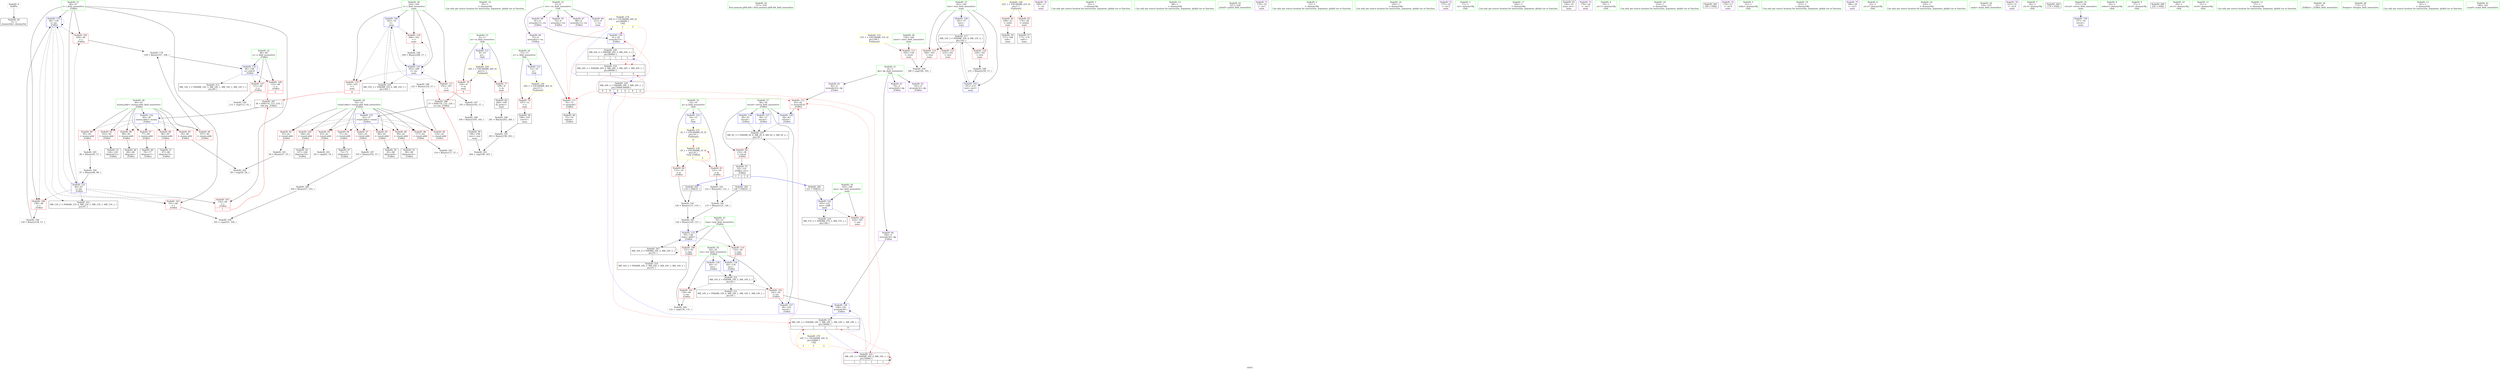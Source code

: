 digraph "SVFG" {
	label="SVFG";

	Node0x55813102d000 [shape=record,color=grey,label="{NodeID: 0\nNullPtr}"];
	Node0x55813102d000 -> Node0x5581310490d0[style=solid];
	Node0x558131052590 [shape=record,color=grey,label="{NodeID: 180\n125 = Binary(124, 57, )\n|{<s0>2}}"];
	Node0x558131052590:s0 -> Node0x558131075170[style=solid,color=red];
	Node0x558131049510 [shape=record,color=red,label="{NodeID: 97\n102\<--42\n\<--round.addr\n_Z3dfsii\n}"];
	Node0x558131049510 -> Node0x558131053010[style=solid];
	Node0x558131047580 [shape=record,color=green,label="{NodeID: 14\n93\<--1\n\<--dummyObj\nCan only get source location for instruction, argument, global var or function.}"];
	Node0x55813104cf20 [shape=record,color=grey,label="{NodeID: 194\n139 = Binary(138, 57, )\n}"];
	Node0x55813104cf20 -> Node0x55813104fbc0[style=solid];
	Node0x55813104a070 [shape=record,color=red,label="{NodeID: 111\n74\<--73\n\<--arrayidx5\n_Z3dfsii\n}"];
	Node0x55813104a070 -> Node0x55813104a460[style=solid];
	Node0x5581310482e0 [shape=record,color=green,label="{NodeID: 28\n40\<--41\nmoney.addr\<--money.addr_field_insensitive\n_Z3dfsii\n}"];
	Node0x5581310482e0 -> Node0x55813104c270[style=solid];
	Node0x5581310482e0 -> Node0x55813104c340[style=solid];
	Node0x5581310482e0 -> Node0x55813104c410[style=solid];
	Node0x5581310482e0 -> Node0x55813104c4e0[style=solid];
	Node0x5581310482e0 -> Node0x55813104c5b0[style=solid];
	Node0x5581310482e0 -> Node0x55813104c680[style=solid];
	Node0x5581310482e0 -> Node0x55813104c750[style=solid];
	Node0x5581310482e0 -> Node0x55813104f2d0[style=solid];
	Node0x55813104f3a0 [shape=record,color=blue,label="{NodeID: 125\n42\<--37\nround.addr\<--round\n_Z3dfsii\n}"];
	Node0x55813104f3a0 -> Node0x55813104c820[style=dashed];
	Node0x55813104f3a0 -> Node0x55813104c8f0[style=dashed];
	Node0x55813104f3a0 -> Node0x55813104c9c0[style=dashed];
	Node0x55813104f3a0 -> Node0x55813104ca90[style=dashed];
	Node0x55813104f3a0 -> Node0x558131049440[style=dashed];
	Node0x55813104f3a0 -> Node0x558131049510[style=dashed];
	Node0x55813104f3a0 -> Node0x5581310495e0[style=dashed];
	Node0x55813104f3a0 -> Node0x5581310496b0[style=dashed];
	Node0x55813104f3a0 -> Node0x558131049780[style=dashed];
	Node0x558131048ed0 [shape=record,color=green,label="{NodeID: 42\n217\<--218\nllvm.memset.p0i8.i64\<--llvm.memset.p0i8.i64_field_insensitive\n}"];
	Node0x55813104ff00 [shape=record,color=blue,label="{NodeID: 139\n161\<--57\ntest\<--\nmain\n}"];
	Node0x55813104ff00 -> Node0x55813105fe50[style=dashed];
	Node0x55813104aae0 [shape=record,color=black,label="{NodeID: 56\n171\<--168\ncall\<--\nmain\n}"];
	Node0x55813104b640 [shape=record,color=purple,label="{NodeID: 70\n169\<--17\n\<--.str\nmain\n}"];
	Node0x55813104c1a0 [shape=record,color=red,label="{NodeID: 84\n152\<--38\n\<--retval\n_Z3dfsii\n}"];
	Node0x55813104c1a0 -> Node0x55813104aa10[style=solid];
	Node0x55813102bf80 [shape=record,color=green,label="{NodeID: 1\n10\<--1\n\<--dummyObj\nCan only get source location for instruction, argument, global var or function.}"];
	Node0x558131052710 [shape=record,color=grey,label="{NodeID: 181\n127 = Binary(122, 126, )\n}"];
	Node0x558131052710 -> Node0x558131052890[style=solid];
	Node0x5581310495e0 [shape=record,color=red,label="{NodeID: 98\n117\<--42\n\<--round.addr\n_Z3dfsii\n}"];
	Node0x5581310495e0 -> Node0x558131052a10[style=solid];
	Node0x558131047610 [shape=record,color=green,label="{NodeID: 15\n98\<--1\n\<--dummyObj\nCan only get source location for instruction, argument, global var or function.}"];
	Node0x5581310680f0 [shape=record,color=yellow,style=double,label="{NodeID: 278\n18V_5 = CSCHI(MR_18V_3)\npts\{50000 \}\nCS[]|{<s0>2|<s1>2|<s2>2}}"];
	Node0x5581310680f0:s0 -> Node0x55813104a140[style=dashed,color=red];
	Node0x5581310680f0:s1 -> Node0x55813105f450[style=dashed,color=red];
	Node0x5581310680f0:s2 -> Node0x558131062680[style=dashed,color=red];
	Node0x55813104d0a0 [shape=record,color=grey,label="{NodeID: 195\n203 = Binary(198, 201, )\n}"];
	Node0x55813104d0a0 -> Node0x558131055820[style=solid];
	Node0x55813104a140 [shape=record,color=red,label="{NodeID: 112\n83\<--82\n\<--arrayidx10\n_Z3dfsii\n}"];
	Node0x55813104a140 -> Node0x55813104f610[style=solid];
	Node0x5581310483b0 [shape=record,color=green,label="{NodeID: 29\n42\<--43\nround.addr\<--round.addr_field_insensitive\n_Z3dfsii\n}"];
	Node0x5581310483b0 -> Node0x55813104c820[style=solid];
	Node0x5581310483b0 -> Node0x55813104c8f0[style=solid];
	Node0x5581310483b0 -> Node0x55813104c9c0[style=solid];
	Node0x5581310483b0 -> Node0x55813104ca90[style=solid];
	Node0x5581310483b0 -> Node0x558131049440[style=solid];
	Node0x5581310483b0 -> Node0x558131049510[style=solid];
	Node0x5581310483b0 -> Node0x5581310495e0[style=solid];
	Node0x5581310483b0 -> Node0x5581310496b0[style=solid];
	Node0x5581310483b0 -> Node0x558131049780[style=solid];
	Node0x5581310483b0 -> Node0x55813104f3a0[style=solid];
	Node0x55813104f470 [shape=record,color=blue,label="{NodeID: 126\n38\<--61\nretval\<--\n_Z3dfsii\n}"];
	Node0x55813104f470 -> Node0x55813105db50[style=dashed];
	Node0x558131048fd0 [shape=record,color=green,label="{NodeID: 43\n227\<--228\nprintf\<--printf_field_insensitive\n}"];
	Node0x55813104ffd0 [shape=record,color=blue,label="{NodeID: 140\n163\<--10\nt\<--\nmain\n}"];
	Node0x55813104ffd0 -> Node0x55813104ec90[style=dashed];
	Node0x55813104ffd0 -> Node0x55813104ed60[style=dashed];
	Node0x55813104ffd0 -> Node0x55813104ee30[style=dashed];
	Node0x55813104ffd0 -> Node0x5581310500a0[style=dashed];
	Node0x55813104ffd0 -> Node0x558131060350[style=dashed];
	Node0x55813104abb0 [shape=record,color=black,label="{NodeID: 57\n177\<--174\ncall1\<--\nmain\n}"];
	Node0x55813104b710 [shape=record,color=purple,label="{NodeID: 71\n170\<--19\n\<--.str.1\nmain\n}"];
	Node0x55813104c270 [shape=record,color=red,label="{NodeID: 85\n54\<--40\n\<--money.addr\n_Z3dfsii\n}"];
	Node0x55813104c270 -> Node0x5581310556e0[style=solid];
	Node0x55813102d510 [shape=record,color=green,label="{NodeID: 2\n15\<--1\n\<--dummyObj\nCan only get source location for instruction, argument, global var or function.}"];
	Node0x558131052890 [shape=record,color=grey,label="{NodeID: 182\n128 = Binary(120, 127, )\n}"];
	Node0x558131052890 -> Node0x55813104fa20[style=solid];
	Node0x5581310496b0 [shape=record,color=red,label="{NodeID: 99\n124\<--42\n\<--round.addr\n_Z3dfsii\n}"];
	Node0x5581310496b0 -> Node0x558131052590[style=solid];
	Node0x558131047710 [shape=record,color=green,label="{NodeID: 16\n195\<--1\n\<--dummyObj\nCan only get source location for instruction, argument, global var or function.}"];
	Node0x558131068250 [shape=record,color=yellow,style=double,label="{NodeID: 279\n20V_6 = CSCHI(MR_20V_4)\npts\{80000 \}\nCS[]|{<s0>2|<s1>2|<s2>2}}"];
	Node0x558131068250:s0 -> Node0x55813104a070[style=dashed,color=red];
	Node0x558131068250:s1 -> Node0x55813104f6e0[style=dashed,color=red];
	Node0x558131068250:s2 -> Node0x55813105f950[style=dashed,color=red];
	Node0x55813104d220 [shape=record,color=grey,label="{NodeID: 196\n201 = Binary(202, 200, )\n}"];
	Node0x55813104d220 -> Node0x55813104d0a0[style=solid];
	Node0x55813104a210 [shape=record,color=red,label="{NodeID: 113\n185\<--159\n\<--ntest\nmain\n}"];
	Node0x55813104a210 -> Node0x5581310559a0[style=solid];
	Node0x558131048480 [shape=record,color=green,label="{NodeID: 30\n44\<--45\nres\<--res_field_insensitive\n_Z3dfsii\n}"];
	Node0x558131048480 -> Node0x558131049850[style=solid];
	Node0x558131048480 -> Node0x558131049920[style=solid];
	Node0x558131048480 -> Node0x55813104f7b0[style=solid];
	Node0x558131048480 -> Node0x55813104faf0[style=solid];
	Node0x55813105db50 [shape=record,color=black,label="{NodeID: 210\nMR_4V_3 = PHI(MR_4V_6, MR_4V_4, MR_4V_5, MR_4V_2, )\npts\{39 \}\n}"];
	Node0x55813105db50 -> Node0x55813104c1a0[style=dashed];
	Node0x55813104f540 [shape=record,color=blue,label="{NodeID: 127\n38\<--15\nretval\<--\n_Z3dfsii\n}"];
	Node0x55813104f540 -> Node0x55813105db50[style=dashed];
	Node0x5581310490d0 [shape=record,color=black,label="{NodeID: 44\n2\<--3\ndummyVal\<--dummyVal\n}"];
	Node0x5581310500a0 [shape=record,color=blue,label="{NodeID: 141\n163\<--209\nt\<--inc\nmain\n}"];
	Node0x5581310500a0 -> Node0x55813104ec90[style=dashed];
	Node0x5581310500a0 -> Node0x55813104ed60[style=dashed];
	Node0x5581310500a0 -> Node0x55813104ee30[style=dashed];
	Node0x5581310500a0 -> Node0x5581310500a0[style=dashed];
	Node0x5581310500a0 -> Node0x558131060350[style=dashed];
	Node0x55813104ac80 [shape=record,color=black,label="{NodeID: 58\n196\<--194\nconv\<--mul\nmain\n}"];
	Node0x55813104ac80 -> Node0x558131055820[style=solid];
	Node0x5581310650c0 [shape=record,color=yellow,style=double,label="{NodeID: 238\n2V_1 = ENCHI(MR_2V_0)\npts\{16 \}\nFun[_Z3dfsii]|{|<s2>1|<s3>2}}"];
	Node0x5581310650c0 -> Node0x55813104be60[style=dashed];
	Node0x5581310650c0 -> Node0x55813104bf30[style=dashed];
	Node0x5581310650c0:s2 -> Node0x5581310650c0[style=dashed,color=red];
	Node0x5581310650c0:s3 -> Node0x5581310650c0[style=dashed,color=red];
	Node0x55813104b7e0 [shape=record,color=purple,label="{NodeID: 72\n175\<--22\n\<--.str.2\nmain\n}"];
	Node0x55813104c340 [shape=record,color=red,label="{NodeID: 86\n68\<--40\n\<--money.addr\n_Z3dfsii\n}"];
	Node0x55813104c340 -> Node0x5581310492a0[style=solid];
	Node0x55813102c070 [shape=record,color=green,label="{NodeID: 3\n17\<--1\n.str\<--dummyObj\nGlob }"];
	Node0x558131052a10 [shape=record,color=grey,label="{NodeID: 183\n118 = Binary(117, 57, )\n|{<s0>1}}"];
	Node0x558131052a10:s0 -> Node0x558131075170[style=solid,color=red];
	Node0x558131049780 [shape=record,color=red,label="{NodeID: 100\n146\<--42\n\<--round.addr\n_Z3dfsii\n}"];
	Node0x558131049780 -> Node0x55813104a940[style=solid];
	Node0x558131047810 [shape=record,color=green,label="{NodeID: 17\n202\<--1\n\<--dummyObj\nCan only get source location for instruction, argument, global var or function.}"];
	Node0x55813104d3a0 [shape=record,color=grey,label="{NodeID: 197\n193 = Binary(192, 57, )\n}"];
	Node0x55813104d3a0 -> Node0x558131053310[style=solid];
	Node0x55813104a2e0 [shape=record,color=red,label="{NodeID: 114\n184\<--161\n\<--test\nmain\n}"];
	Node0x55813104a2e0 -> Node0x5581310559a0[style=solid];
	Node0x558131048550 [shape=record,color=green,label="{NodeID: 31\n46\<--47\ni\<--i_field_insensitive\n_Z3dfsii\n}"];
	Node0x558131048550 -> Node0x5581310499f0[style=solid];
	Node0x558131048550 -> Node0x558131049ac0[style=solid];
	Node0x558131048550 -> Node0x558131049b90[style=solid];
	Node0x558131048550 -> Node0x558131049c60[style=solid];
	Node0x558131048550 -> Node0x55813104f880[style=solid];
	Node0x558131048550 -> Node0x55813104fbc0[style=solid];
	Node0x55813105e050 [shape=record,color=black,label="{NodeID: 211\nMR_10V_2 = PHI(MR_10V_4, MR_10V_1, MR_10V_1, MR_10V_1, )\npts\{45 \}\n}"];
	Node0x55813104f610 [shape=record,color=blue,label="{NodeID: 128\n38\<--83\nretval\<--\n_Z3dfsii\n}"];
	Node0x55813104f610 -> Node0x55813105db50[style=dashed];
	Node0x5581310491d0 [shape=record,color=black,label="{NodeID: 45\n156\<--10\nmain_ret\<--\nmain\n}"];
	Node0x558131062680 [shape=record,color=black,label="{NodeID: 225\nMR_18V_3 = PHI(MR_18V_4, MR_18V_1, )\npts\{50000 \}\n|{|<s2>1|<s3>1|<s4>1}}"];
	Node0x558131062680 -> Node0x55813104fc90[style=dashed];
	Node0x558131062680 -> Node0x558131062680[style=dashed];
	Node0x558131062680:s2 -> Node0x55813104a140[style=dashed,color=red];
	Node0x558131062680:s3 -> Node0x55813105f450[style=dashed,color=red];
	Node0x558131062680:s4 -> Node0x558131062680[style=dashed,color=red];
	Node0x558131050170 [shape=record,color=blue,label="{NodeID: 142\n165\<--221\nans\<--call8\nmain\n}"];
	Node0x558131050170 -> Node0x55813104ef00[style=dashed];
	Node0x558131050170 -> Node0x558131060850[style=dashed];
	Node0x55813104ad50 [shape=record,color=black,label="{NodeID: 59\n198\<--197\nconv5\<--\nmain\n}"];
	Node0x55813104ad50 -> Node0x55813104d0a0[style=solid];
	Node0x55813104b8b0 [shape=record,color=purple,label="{NodeID: 73\n176\<--24\n\<--.str.3\nmain\n}"];
	Node0x55813104c410 [shape=record,color=red,label="{NodeID: 87\n77\<--40\n\<--money.addr\n_Z3dfsii\n}"];
	Node0x55813104c410 -> Node0x55813104a530[style=solid];
	Node0x55813102d1a0 [shape=record,color=green,label="{NodeID: 4\n19\<--1\n.str.1\<--dummyObj\nGlob }"];
	Node0x558131052b90 [shape=record,color=grey,label="{NodeID: 184\n97 = Binary(96, 98, )\n}"];
	Node0x558131052b90 -> Node0x55813104f880[style=solid];
	Node0x558131049850 [shape=record,color=red,label="{NodeID: 101\n130\<--44\n\<--res\n_Z3dfsii\n}"];
	Node0x558131049850 -> Node0x55813104d820[style=solid];
	Node0x558131047910 [shape=record,color=green,label="{NodeID: 18\n214\<--1\n\<--dummyObj\nCan only get source location for instruction, argument, global var or function.}"];
	Node0x558131074760 [shape=record,color=black,label="{NodeID: 281\n189 = PHI()\n}"];
	Node0x55813104d520 [shape=record,color=grey,label="{NodeID: 198\n105 = cmp(101, 104, )\n}"];
	Node0x55813104a3b0 [shape=record,color=red,label="{NodeID: 115\n223\<--161\n\<--test\nmain\n}"];
	Node0x558131048620 [shape=record,color=green,label="{NodeID: 32\n48\<--49\nu\<--u_field_insensitive\n_Z3dfsii\n}"];
	Node0x558131048620 -> Node0x558131049d30[style=solid];
	Node0x558131048620 -> Node0x558131049e00[style=solid];
	Node0x558131048620 -> Node0x55813104f950[style=solid];
	Node0x55813105e550 [shape=record,color=black,label="{NodeID: 212\nMR_12V_2 = PHI(MR_12V_4, MR_12V_1, MR_12V_1, MR_12V_1, )\npts\{47 \}\n}"];
	Node0x55813104f6e0 [shape=record,color=blue,label="{NodeID: 129\n91\<--93\narrayidx15\<--\n_Z3dfsii\n}"];
	Node0x55813104f6e0 -> Node0x558131062b80[style=dashed];
	Node0x5581310492a0 [shape=record,color=black,label="{NodeID: 46\n69\<--68\nidxprom\<--\n_Z3dfsii\n}"];
	Node0x558131062b80 [shape=record,color=black,label="{NodeID: 226\nMR_20V_4 = PHI(MR_20V_5, MR_20V_3, )\npts\{80000 \}\n|{|<s2>1|<s3>1|<s4>1}}"];
	Node0x558131062b80 -> Node0x55813105f950[style=dashed];
	Node0x558131062b80 -> Node0x558131062b80[style=dashed];
	Node0x558131062b80:s2 -> Node0x55813104a070[style=dashed,color=red];
	Node0x558131062b80:s3 -> Node0x55813104f6e0[style=dashed,color=red];
	Node0x558131062b80:s4 -> Node0x55813105f950[style=dashed,color=red];
	Node0x558131050240 [shape=record,color=blue,label="{NodeID: 143\n161\<--231\ntest\<--inc11\nmain\n}"];
	Node0x558131050240 -> Node0x55813105fe50[style=dashed];
	Node0x55813104ae20 [shape=record,color=black,label="{NodeID: 60\n200\<--199\nsh_prom\<--\nmain\n}"];
	Node0x55813104ae20 -> Node0x55813104d220[style=solid];
	Node0x55813104b980 [shape=record,color=purple,label="{NodeID: 74\n178\<--27\n\<--.str.4\nmain\n}"];
	Node0x55813104c4e0 [shape=record,color=red,label="{NodeID: 88\n86\<--40\n\<--money.addr\n_Z3dfsii\n}"];
	Node0x55813104c4e0 -> Node0x55813104a6d0[style=solid];
	Node0x55813102d230 [shape=record,color=green,label="{NodeID: 5\n21\<--1\nstdin\<--dummyObj\nGlob }"];
	Node0x558131052d10 [shape=record,color=grey,label="{NodeID: 185\n96 = Binary(95, 57, )\n}"];
	Node0x558131052d10 -> Node0x558131052b90[style=solid];
	Node0x558131049920 [shape=record,color=red,label="{NodeID: 102\n142\<--44\n\<--res\n_Z3dfsii\n}"];
	Node0x558131049920 -> Node0x55813104fc90[style=solid];
	Node0x558131049920 -> Node0x55813104fd60[style=solid];
	Node0x558131047a10 [shape=record,color=green,label="{NodeID: 19\n215\<--1\n\<--dummyObj\nCan only get source location for instruction, argument, global var or function.}"];
	Node0x558131074860 [shape=record,color=black,label="{NodeID: 282\n126 = PHI(35, )\n}"];
	Node0x558131074860 -> Node0x558131052710[style=solid];
	Node0x55813104d6a0 [shape=record,color=grey,label="{NodeID: 199\n112 = cmp(111, 10, )\n}"];
	Node0x55813104ebc0 [shape=record,color=red,label="{NodeID: 116\n230\<--161\n\<--test\nmain\n}"];
	Node0x55813104ebc0 -> Node0x558131053190[style=solid];
	Node0x5581310486f0 [shape=record,color=green,label="{NodeID: 33\n50\<--51\ntmp\<--tmp_field_insensitive\n_Z3dfsii\n}"];
	Node0x5581310486f0 -> Node0x558131049ed0[style=solid];
	Node0x5581310486f0 -> Node0x558131049fa0[style=solid];
	Node0x5581310486f0 -> Node0x55813104fa20[style=solid];
	Node0x55813105ea50 [shape=record,color=black,label="{NodeID: 213\nMR_14V_2 = PHI(MR_14V_3, MR_14V_1, MR_14V_1, MR_14V_1, )\npts\{49 \}\n}"];
	Node0x55813104f7b0 [shape=record,color=blue,label="{NodeID: 130\n44\<--15\nres\<--\n_Z3dfsii\n}"];
	Node0x55813104f7b0 -> Node0x558131061280[style=dashed];
	Node0x558131049370 [shape=record,color=black,label="{NodeID: 47\n72\<--71\nidxprom4\<--\n_Z3dfsii\n}"];
	Node0x55813104aef0 [shape=record,color=purple,label="{NodeID: 61\n79\<--4\narrayidx8\<--dp\n_Z3dfsii\n}"];
	Node0x55813104ba50 [shape=record,color=purple,label="{NodeID: 75\n188\<--29\n\<--.str.5\nmain\n}"];
	Node0x55813104c5b0 [shape=record,color=red,label="{NodeID: 89\n95\<--40\n\<--money.addr\n_Z3dfsii\n}"];
	Node0x55813104c5b0 -> Node0x558131052d10[style=solid];
	Node0x5581310466a0 [shape=record,color=green,label="{NodeID: 6\n22\<--1\n.str.2\<--dummyObj\nGlob }"];
	Node0x558131052e90 [shape=record,color=grey,label="{NodeID: 186\n104 = Binary(57, 103, )\n}"];
	Node0x558131052e90 -> Node0x55813104d520[style=solid];
	Node0x5581310499f0 [shape=record,color=red,label="{NodeID: 103\n101\<--46\n\<--i\n_Z3dfsii\n}"];
	Node0x5581310499f0 -> Node0x55813104d520[style=solid];
	Node0x558131047b10 [shape=record,color=green,label="{NodeID: 20\n216\<--1\n\<--dummyObj\nCan only get source location for instruction, argument, global var or function.}"];
	Node0x558131074a50 [shape=record,color=black,label="{NodeID: 283\n119 = PHI(35, )\n}"];
	Node0x558131074a50 -> Node0x55813104cda0[style=solid];
	Node0x55813104d820 [shape=record,color=grey,label="{NodeID: 200\n132 = cmp(130, 131, )\n}"];
	Node0x55813104ec90 [shape=record,color=red,label="{NodeID: 117\n192\<--163\n\<--t\nmain\n}"];
	Node0x55813104ec90 -> Node0x55813104d3a0[style=solid];
	Node0x5581310487c0 [shape=record,color=green,label="{NodeID: 34\n154\<--155\nmain\<--main_field_insensitive\n}"];
	Node0x55813105ef50 [shape=record,color=black,label="{NodeID: 214\nMR_16V_2 = PHI(MR_16V_3, MR_16V_1, MR_16V_1, MR_16V_1, )\npts\{51 \}\n}"];
	Node0x55813104f880 [shape=record,color=blue,label="{NodeID: 131\n46\<--97\ni\<--div\n_Z3dfsii\n}"];
	Node0x55813104f880 -> Node0x5581310499f0[style=dashed];
	Node0x55813104f880 -> Node0x558131049ac0[style=dashed];
	Node0x55813104f880 -> Node0x558131049b90[style=dashed];
	Node0x55813104f880 -> Node0x558131049c60[style=dashed];
	Node0x55813104f880 -> Node0x55813104fbc0[style=dashed];
	Node0x55813104f880 -> Node0x55813105e550[style=dashed];
	Node0x55813104a460 [shape=record,color=black,label="{NodeID: 48\n75\<--74\ntobool\<--\n_Z3dfsii\n}"];
	Node0x558131063580 [shape=record,color=yellow,style=double,label="{NodeID: 228\n22V_1 = ENCHI(MR_22V_0)\npts\{1 \}\nFun[main]}"];
	Node0x558131063580 -> Node0x55813104c000[style=dashed];
	Node0x558131063580 -> Node0x55813104c0d0[style=dashed];
	Node0x55813104afc0 [shape=record,color=purple,label="{NodeID: 62\n82\<--4\narrayidx10\<--dp\n_Z3dfsii\n}"];
	Node0x55813104afc0 -> Node0x55813104a140[style=solid];
	Node0x55813104bb20 [shape=record,color=purple,label="{NodeID: 76\n225\<--31\n\<--.str.6\nmain\n}"];
	Node0x55813104c680 [shape=record,color=red,label="{NodeID: 90\n107\<--40\n\<--money.addr\n_Z3dfsii\n}"];
	Node0x55813104c680 -> Node0x558131052410[style=solid];
	Node0x558131046730 [shape=record,color=green,label="{NodeID: 7\n24\<--1\n.str.3\<--dummyObj\nGlob }"];
	Node0x558131053010 [shape=record,color=grey,label="{NodeID: 187\n103 = Binary(102, 57, )\n}"];
	Node0x558131053010 -> Node0x558131052e90[style=solid];
	Node0x558131049ac0 [shape=record,color=red,label="{NodeID: 104\n108\<--46\n\<--i\n_Z3dfsii\n}"];
	Node0x558131049ac0 -> Node0x558131052410[style=solid];
	Node0x558131047c10 [shape=record,color=green,label="{NodeID: 21\n4\<--5\ndp\<--dp_field_insensitive\nGlob }"];
	Node0x558131047c10 -> Node0x55813104aef0[style=solid];
	Node0x558131047c10 -> Node0x55813104afc0[style=solid];
	Node0x558131047c10 -> Node0x55813104b090[style=solid];
	Node0x558131047c10 -> Node0x55813104b160[style=solid];
	Node0x558131074b50 [shape=record,color=black,label="{NodeID: 284\n179 = PHI()\n}"];
	Node0x55813104d9a0 [shape=record,color=grey,label="{NodeID: 201\n64 = cmp(63, 10, )\n}"];
	Node0x55813104ed60 [shape=record,color=red,label="{NodeID: 118\n208\<--163\n\<--t\nmain\n}"];
	Node0x55813104ed60 -> Node0x558131053490[style=solid];
	Node0x5581310488c0 [shape=record,color=green,label="{NodeID: 35\n157\<--158\nretval\<--retval_field_insensitive\nmain\n}"];
	Node0x5581310488c0 -> Node0x55813104fe30[style=solid];
	Node0x55813105f450 [shape=record,color=black,label="{NodeID: 215\nMR_18V_2 = PHI(MR_18V_7, MR_18V_1, MR_18V_1, MR_18V_1, )\npts\{50000 \}\n|{<s0>1|<s1>2|<s2>8}}"];
	Node0x55813105f450:s0 -> Node0x5581310680f0[style=dashed,color=blue];
	Node0x55813105f450:s1 -> Node0x558131062680[style=dashed,color=blue];
	Node0x55813105f450:s2 -> Node0x558131060d50[style=dashed,color=blue];
	Node0x55813104f950 [shape=record,color=blue,label="{NodeID: 132\n48\<--109\nu\<--sub18\n_Z3dfsii\n}"];
	Node0x55813104f950 -> Node0x558131049d30[style=dashed];
	Node0x55813104f950 -> Node0x558131049e00[style=dashed];
	Node0x55813104f950 -> Node0x55813104f950[style=dashed];
	Node0x55813104f950 -> Node0x55813105ea50[style=dashed];
	Node0x55813104a530 [shape=record,color=black,label="{NodeID: 49\n78\<--77\nidxprom7\<--\n_Z3dfsii\n}"];
	Node0x5581310640a0 [shape=record,color=yellow,style=double,label="{NodeID: 229\n24V_1 = ENCHI(MR_24V_0)\npts\{11 \}\nFun[main]}"];
	Node0x5581310640a0 -> Node0x55813104bbf0[style=dashed];
	Node0x5581310640a0 -> Node0x55813104bcc0[style=dashed];
	Node0x55813104b090 [shape=record,color=purple,label="{NodeID: 63\n145\<--4\narrayidx32\<--dp\n_Z3dfsii\n}"];
	Node0x55813104bbf0 [shape=record,color=red,label="{NodeID: 77\n199\<--9\n\<--m\nmain\n}"];
	Node0x55813104bbf0 -> Node0x55813104ae20[style=solid];
	Node0x55813104c750 [shape=record,color=red,label="{NodeID: 91\n143\<--40\n\<--money.addr\n_Z3dfsii\n}"];
	Node0x55813104c750 -> Node0x55813104a870[style=solid];
	Node0x5581310469e0 [shape=record,color=green,label="{NodeID: 8\n26\<--1\nstdout\<--dummyObj\nGlob }"];
	Node0x558131053190 [shape=record,color=grey,label="{NodeID: 188\n231 = Binary(230, 57, )\n}"];
	Node0x558131053190 -> Node0x558131050240[style=solid];
	Node0x558131049b90 [shape=record,color=red,label="{NodeID: 105\n116\<--46\n\<--i\n_Z3dfsii\n|{<s0>1}}"];
	Node0x558131049b90:s0 -> Node0x558131074e60[style=solid,color=red];
	Node0x558131047d10 [shape=record,color=green,label="{NodeID: 22\n6\<--8\nvis\<--vis_field_insensitive\nGlob }"];
	Node0x558131047d10 -> Node0x55813104b230[style=solid];
	Node0x558131047d10 -> Node0x55813104b300[style=solid];
	Node0x558131047d10 -> Node0x55813104b3d0[style=solid];
	Node0x558131047d10 -> Node0x55813104b4a0[style=solid];
	Node0x558131047d10 -> Node0x55813104b570[style=solid];
	Node0x558131074c20 [shape=record,color=black,label="{NodeID: 285\n221 = PHI(35, )\n}"];
	Node0x558131074c20 -> Node0x558131050170[style=solid];
	Node0x5581310556e0 [shape=record,color=grey,label="{NodeID: 202\n58 = cmp(54, 56, )\n}"];
	Node0x55813104ee30 [shape=record,color=red,label="{NodeID: 119\n219\<--163\n\<--t\nmain\n|{<s0>8}}"];
	Node0x55813104ee30:s0 -> Node0x558131074e60[style=solid,color=red];
	Node0x558131048990 [shape=record,color=green,label="{NodeID: 36\n159\<--160\nntest\<--ntest_field_insensitive\nmain\n}"];
	Node0x558131048990 -> Node0x55813104a210[style=solid];
	Node0x55813105f950 [shape=record,color=black,label="{NodeID: 216\nMR_20V_2 = PHI(MR_20V_4, MR_20V_1, MR_20V_1, MR_20V_1, )\npts\{80000 \}\n|{<s0>1|<s1>2|<s2>8}}"];
	Node0x55813105f950:s0 -> Node0x558131068250[style=dashed,color=blue];
	Node0x55813105f950:s1 -> Node0x558131062b80[style=dashed,color=blue];
	Node0x55813105f950:s2 -> Node0x558131060d50[style=dashed,color=blue];
	Node0x55813104fa20 [shape=record,color=blue,label="{NodeID: 133\n50\<--128\ntmp\<--add27\n_Z3dfsii\n}"];
	Node0x55813104fa20 -> Node0x558131049ed0[style=dashed];
	Node0x55813104fa20 -> Node0x558131049fa0[style=dashed];
	Node0x55813104fa20 -> Node0x55813105cc50[style=dashed];
	Node0x55813104a600 [shape=record,color=black,label="{NodeID: 50\n81\<--80\nidxprom9\<--\n_Z3dfsii\n}"];
	Node0x558131064180 [shape=record,color=yellow,style=double,label="{NodeID: 230\n26V_1 = ENCHI(MR_26V_0)\npts\{13 \}\nFun[main]}"];
	Node0x558131064180 -> Node0x55813104bd90[style=dashed];
	Node0x55813104b160 [shape=record,color=purple,label="{NodeID: 64\n148\<--4\narrayidx34\<--dp\n_Z3dfsii\n}"];
	Node0x55813104b160 -> Node0x55813104fc90[style=solid];
	Node0x55813104bcc0 [shape=record,color=red,label="{NodeID: 78\n220\<--9\n\<--m\nmain\n|{<s0>8}}"];
	Node0x55813104bcc0:s0 -> Node0x558131075170[style=solid,color=red];
	Node0x55813104c820 [shape=record,color=red,label="{NodeID: 92\n55\<--42\n\<--round.addr\n_Z3dfsii\n}"];
	Node0x55813104c820 -> Node0x558131053610[style=solid];
	Node0x558131046a70 [shape=record,color=green,label="{NodeID: 9\n27\<--1\n.str.4\<--dummyObj\nGlob }"];
	Node0x558131053310 [shape=record,color=grey,label="{NodeID: 189\n194 = Binary(195, 193, )\n}"];
	Node0x558131053310 -> Node0x55813104ac80[style=solid];
	Node0x558131049c60 [shape=record,color=red,label="{NodeID: 106\n138\<--46\n\<--i\n_Z3dfsii\n}"];
	Node0x558131049c60 -> Node0x55813104cf20[style=solid];
	Node0x558131047e10 [shape=record,color=green,label="{NodeID: 23\n9\<--11\nm\<--m_field_insensitive\nGlob }"];
	Node0x558131047e10 -> Node0x55813104bbf0[style=solid];
	Node0x558131047e10 -> Node0x55813104bcc0[style=solid];
	Node0x558131047e10 -> Node0x55813104efd0[style=solid];
	Node0x558131074d90 [shape=record,color=black,label="{NodeID: 286\n226 = PHI()\n}"];
	Node0x558131055820 [shape=record,color=grey,label="{NodeID: 203\n204 = cmp(196, 203, )\n}"];
	Node0x55813104ef00 [shape=record,color=red,label="{NodeID: 120\n224\<--165\n\<--ans\nmain\n}"];
	Node0x558131048a60 [shape=record,color=green,label="{NodeID: 37\n161\<--162\ntest\<--test_field_insensitive\nmain\n}"];
	Node0x558131048a60 -> Node0x55813104a2e0[style=solid];
	Node0x558131048a60 -> Node0x55813104a3b0[style=solid];
	Node0x558131048a60 -> Node0x55813104ebc0[style=solid];
	Node0x558131048a60 -> Node0x55813104ff00[style=solid];
	Node0x558131048a60 -> Node0x558131050240[style=solid];
	Node0x55813105fe50 [shape=record,color=black,label="{NodeID: 217\nMR_33V_3 = PHI(MR_33V_4, MR_33V_2, )\npts\{162 \}\n}"];
	Node0x55813105fe50 -> Node0x55813104a2e0[style=dashed];
	Node0x55813105fe50 -> Node0x55813104a3b0[style=dashed];
	Node0x55813105fe50 -> Node0x55813104ebc0[style=dashed];
	Node0x55813105fe50 -> Node0x558131050240[style=dashed];
	Node0x55813104faf0 [shape=record,color=blue,label="{NodeID: 134\n44\<--134\nres\<--\n_Z3dfsii\n}"];
	Node0x55813104faf0 -> Node0x558131061280[style=dashed];
	Node0x55813104a6d0 [shape=record,color=black,label="{NodeID: 51\n87\<--86\nidxprom12\<--\n_Z3dfsii\n}"];
	Node0x558131064260 [shape=record,color=yellow,style=double,label="{NodeID: 231\n2V_1 = ENCHI(MR_2V_0)\npts\{16 \}\nFun[main]|{<s0>8}}"];
	Node0x558131064260:s0 -> Node0x5581310650c0[style=dashed,color=red];
	Node0x55813104b230 [shape=record,color=purple,label="{NodeID: 65\n70\<--6\narrayidx\<--vis\n_Z3dfsii\n}"];
	Node0x55813104bd90 [shape=record,color=red,label="{NodeID: 79\n197\<--12\n\<--x\nmain\n}"];
	Node0x55813104bd90 -> Node0x55813104ad50[style=solid];
	Node0x55813104c8f0 [shape=record,color=red,label="{NodeID: 93\n63\<--42\n\<--round.addr\n_Z3dfsii\n}"];
	Node0x55813104c8f0 -> Node0x55813104d9a0[style=solid];
	Node0x558131046b40 [shape=record,color=green,label="{NodeID: 10\n29\<--1\n.str.5\<--dummyObj\nGlob }"];
	Node0x558131053490 [shape=record,color=grey,label="{NodeID: 190\n209 = Binary(208, 57, )\n}"];
	Node0x558131053490 -> Node0x5581310500a0[style=solid];
	Node0x558131049d30 [shape=record,color=red,label="{NodeID: 107\n111\<--48\n\<--u\n_Z3dfsii\n}"];
	Node0x558131049d30 -> Node0x55813104d6a0[style=solid];
	Node0x558131047f10 [shape=record,color=green,label="{NodeID: 24\n12\<--13\nx\<--x_field_insensitive\nGlob }"];
	Node0x558131047f10 -> Node0x55813104bd90[style=solid];
	Node0x558131047f10 -> Node0x55813104f0d0[style=solid];
	Node0x558131074e60 [shape=record,color=black,label="{NodeID: 287\n36 = PHI(116, 123, 219, )\n0th arg _Z3dfsii }"];
	Node0x558131074e60 -> Node0x55813104f2d0[style=solid];
	Node0x5581310559a0 [shape=record,color=grey,label="{NodeID: 204\n186 = cmp(184, 185, )\n}"];
	Node0x55813104efd0 [shape=record,color=blue,label="{NodeID: 121\n9\<--10\nm\<--\nGlob }"];
	Node0x55813104efd0 -> Node0x5581310640a0[style=dashed];
	Node0x558131048b30 [shape=record,color=green,label="{NodeID: 38\n163\<--164\nt\<--t_field_insensitive\nmain\n}"];
	Node0x558131048b30 -> Node0x55813104ec90[style=solid];
	Node0x558131048b30 -> Node0x55813104ed60[style=solid];
	Node0x558131048b30 -> Node0x55813104ee30[style=solid];
	Node0x558131048b30 -> Node0x55813104ffd0[style=solid];
	Node0x558131048b30 -> Node0x5581310500a0[style=solid];
	Node0x558131060350 [shape=record,color=black,label="{NodeID: 218\nMR_35V_2 = PHI(MR_35V_4, MR_35V_1, )\npts\{164 \}\n}"];
	Node0x558131060350 -> Node0x55813104ffd0[style=dashed];
	Node0x55813104fbc0 [shape=record,color=blue,label="{NodeID: 135\n46\<--139\ni\<--inc\n_Z3dfsii\n}"];
	Node0x55813104fbc0 -> Node0x5581310499f0[style=dashed];
	Node0x55813104fbc0 -> Node0x558131049ac0[style=dashed];
	Node0x55813104fbc0 -> Node0x558131049b90[style=dashed];
	Node0x55813104fbc0 -> Node0x558131049c60[style=dashed];
	Node0x55813104fbc0 -> Node0x55813104fbc0[style=dashed];
	Node0x55813104fbc0 -> Node0x55813105e550[style=dashed];
	Node0x55813104a7a0 [shape=record,color=black,label="{NodeID: 52\n90\<--89\nidxprom14\<--\n_Z3dfsii\n}"];
	Node0x55813104b300 [shape=record,color=purple,label="{NodeID: 66\n73\<--6\narrayidx5\<--vis\n_Z3dfsii\n}"];
	Node0x55813104b300 -> Node0x55813104a070[style=solid];
	Node0x55813104be60 [shape=record,color=red,label="{NodeID: 80\n115\<--14\n\<--p\n_Z3dfsii\n}"];
	Node0x55813104be60 -> Node0x55813104cda0[style=solid];
	Node0x55813104c9c0 [shape=record,color=red,label="{NodeID: 94\n71\<--42\n\<--round.addr\n_Z3dfsii\n}"];
	Node0x55813104c9c0 -> Node0x558131049370[style=solid];
	Node0x5581310473d0 [shape=record,color=green,label="{NodeID: 11\n31\<--1\n.str.6\<--dummyObj\nGlob }"];
	Node0x558131053610 [shape=record,color=grey,label="{NodeID: 191\n56 = Binary(57, 55, )\n}"];
	Node0x558131053610 -> Node0x5581310556e0[style=solid];
	Node0x558131049e00 [shape=record,color=red,label="{NodeID: 108\n123\<--48\n\<--u\n_Z3dfsii\n|{<s0>2}}"];
	Node0x558131049e00:s0 -> Node0x558131074e60[style=solid,color=red];
	Node0x558131048010 [shape=record,color=green,label="{NodeID: 25\n14\<--16\np\<--p_field_insensitive\nGlob }"];
	Node0x558131048010 -> Node0x55813104be60[style=solid];
	Node0x558131048010 -> Node0x55813104bf30[style=solid];
	Node0x558131048010 -> Node0x55813104f1d0[style=solid];
	Node0x558131075170 [shape=record,color=black,label="{NodeID: 288\n37 = PHI(118, 125, 220, )\n1st arg _Z3dfsii }"];
	Node0x558131075170 -> Node0x55813104f3a0[style=solid];
	Node0x55813104f0d0 [shape=record,color=blue,label="{NodeID: 122\n12\<--10\nx\<--\nGlob }"];
	Node0x55813104f0d0 -> Node0x558131064180[style=dashed];
	Node0x558131048c00 [shape=record,color=green,label="{NodeID: 39\n165\<--166\nans\<--ans_field_insensitive\nmain\n}"];
	Node0x558131048c00 -> Node0x55813104ef00[style=solid];
	Node0x558131048c00 -> Node0x558131050170[style=solid];
	Node0x558131060850 [shape=record,color=black,label="{NodeID: 219\nMR_37V_2 = PHI(MR_37V_3, MR_37V_1, )\npts\{166 \}\n}"];
	Node0x558131060850 -> Node0x558131050170[style=dashed];
	Node0x55813104fc90 [shape=record,color=blue,label="{NodeID: 136\n148\<--142\narrayidx34\<--\n_Z3dfsii\n}"];
	Node0x55813104fc90 -> Node0x55813105f450[style=dashed];
	Node0x55813104a870 [shape=record,color=black,label="{NodeID: 53\n144\<--143\nidxprom31\<--\n_Z3dfsii\n}"];
	Node0x558131064c30 [shape=record,color=yellow,style=double,label="{NodeID: 233\n31V_1 = ENCHI(MR_31V_0)\npts\{160 \}\nFun[main]}"];
	Node0x558131064c30 -> Node0x55813104a210[style=dashed];
	Node0x55813104b3d0 [shape=record,color=purple,label="{NodeID: 67\n88\<--6\narrayidx13\<--vis\n_Z3dfsii\n}"];
	Node0x55813104bf30 [shape=record,color=red,label="{NodeID: 81\n121\<--14\n\<--p\n_Z3dfsii\n}"];
	Node0x55813104bf30 -> Node0x55813104cc20[style=solid];
	Node0x55813104ca90 [shape=record,color=red,label="{NodeID: 95\n80\<--42\n\<--round.addr\n_Z3dfsii\n}"];
	Node0x55813104ca90 -> Node0x55813104a600[style=solid];
	Node0x558131047460 [shape=record,color=green,label="{NodeID: 12\n57\<--1\n\<--dummyObj\nCan only get source location for instruction, argument, global var or function.}"];
	Node0x55813104cc20 [shape=record,color=grey,label="{NodeID: 192\n122 = Binary(61, 121, )\n}"];
	Node0x55813104cc20 -> Node0x558131052710[style=solid];
	Node0x558131049ed0 [shape=record,color=red,label="{NodeID: 109\n131\<--50\n\<--tmp\n_Z3dfsii\n}"];
	Node0x558131049ed0 -> Node0x55813104d820[style=solid];
	Node0x558131048110 [shape=record,color=green,label="{NodeID: 26\n33\<--34\n_Z3dfsii\<--_Z3dfsii_field_insensitive\n}"];
	Node0x55813104f1d0 [shape=record,color=blue,label="{NodeID: 123\n14\<--15\np\<--\nGlob }"];
	Node0x55813104f1d0 -> Node0x558131064260[style=dashed];
	Node0x558131048cd0 [shape=record,color=green,label="{NodeID: 40\n172\<--173\nfreopen\<--freopen_field_insensitive\n}"];
	Node0x558131060d50 [shape=record,color=black,label="{NodeID: 220\nMR_39V_2 = PHI(MR_39V_3, MR_39V_1, )\npts\{50000 80000 \}\n|{<s0>8|<s1>8|<s2>8|<s3>8|<s4>8|<s5>8}}"];
	Node0x558131060d50:s0 -> Node0x55813104a070[style=dashed,color=red];
	Node0x558131060d50:s1 -> Node0x55813104a140[style=dashed,color=red];
	Node0x558131060d50:s2 -> Node0x55813104f6e0[style=dashed,color=red];
	Node0x558131060d50:s3 -> Node0x55813105f450[style=dashed,color=red];
	Node0x558131060d50:s4 -> Node0x55813105f950[style=dashed,color=red];
	Node0x558131060d50:s5 -> Node0x558131062680[style=dashed,color=red];
	Node0x55813104fd60 [shape=record,color=blue,label="{NodeID: 137\n38\<--142\nretval\<--\n_Z3dfsii\n}"];
	Node0x55813104fd60 -> Node0x55813105db50[style=dashed];
	Node0x55813104a940 [shape=record,color=black,label="{NodeID: 54\n147\<--146\nidxprom33\<--\n_Z3dfsii\n}"];
	Node0x55813104b4a0 [shape=record,color=purple,label="{NodeID: 68\n91\<--6\narrayidx15\<--vis\n_Z3dfsii\n}"];
	Node0x55813104b4a0 -> Node0x55813104f6e0[style=solid];
	Node0x55813104c000 [shape=record,color=red,label="{NodeID: 82\n168\<--21\n\<--stdin\nmain\n}"];
	Node0x55813104c000 -> Node0x55813104aae0[style=solid];
	Node0x558131052410 [shape=record,color=grey,label="{NodeID: 179\n109 = Binary(107, 108, )\n}"];
	Node0x558131052410 -> Node0x55813104f950[style=solid];
	Node0x558131049440 [shape=record,color=red,label="{NodeID: 96\n89\<--42\n\<--round.addr\n_Z3dfsii\n}"];
	Node0x558131049440 -> Node0x55813104a7a0[style=solid];
	Node0x5581310474f0 [shape=record,color=green,label="{NodeID: 13\n61\<--1\n\<--dummyObj\nCan only get source location for instruction, argument, global var or function.}"];
	Node0x55813104cda0 [shape=record,color=grey,label="{NodeID: 193\n120 = Binary(115, 119, )\n}"];
	Node0x55813104cda0 -> Node0x558131052890[style=solid];
	Node0x558131049fa0 [shape=record,color=red,label="{NodeID: 110\n134\<--50\n\<--tmp\n_Z3dfsii\n}"];
	Node0x558131049fa0 -> Node0x55813104faf0[style=solid];
	Node0x558131048210 [shape=record,color=green,label="{NodeID: 27\n38\<--39\nretval\<--retval_field_insensitive\n_Z3dfsii\n}"];
	Node0x558131048210 -> Node0x55813104c1a0[style=solid];
	Node0x558131048210 -> Node0x55813104f470[style=solid];
	Node0x558131048210 -> Node0x55813104f540[style=solid];
	Node0x558131048210 -> Node0x55813104f610[style=solid];
	Node0x558131048210 -> Node0x55813104fd60[style=solid];
	Node0x55813105cc50 [shape=record,color=black,label="{NodeID: 207\nMR_16V_4 = PHI(MR_16V_5, MR_16V_3, )\npts\{51 \}\n}"];
	Node0x55813105cc50 -> Node0x55813104fa20[style=dashed];
	Node0x55813105cc50 -> Node0x55813105cc50[style=dashed];
	Node0x55813105cc50 -> Node0x55813105ef50[style=dashed];
	Node0x55813104f2d0 [shape=record,color=blue,label="{NodeID: 124\n40\<--36\nmoney.addr\<--money\n_Z3dfsii\n}"];
	Node0x55813104f2d0 -> Node0x55813104c270[style=dashed];
	Node0x55813104f2d0 -> Node0x55813104c340[style=dashed];
	Node0x55813104f2d0 -> Node0x55813104c410[style=dashed];
	Node0x55813104f2d0 -> Node0x55813104c4e0[style=dashed];
	Node0x55813104f2d0 -> Node0x55813104c5b0[style=dashed];
	Node0x55813104f2d0 -> Node0x55813104c680[style=dashed];
	Node0x55813104f2d0 -> Node0x55813104c750[style=dashed];
	Node0x558131048dd0 [shape=record,color=green,label="{NodeID: 41\n180\<--181\nscanf\<--scanf_field_insensitive\n}"];
	Node0x558131061280 [shape=record,color=black,label="{NodeID: 221\nMR_10V_4 = PHI(MR_10V_5, MR_10V_3, )\npts\{45 \}\n}"];
	Node0x558131061280 -> Node0x558131049850[style=dashed];
	Node0x558131061280 -> Node0x558131049920[style=dashed];
	Node0x558131061280 -> Node0x55813104faf0[style=dashed];
	Node0x558131061280 -> Node0x55813105e050[style=dashed];
	Node0x558131061280 -> Node0x558131061280[style=dashed];
	Node0x55813104fe30 [shape=record,color=blue,label="{NodeID: 138\n157\<--10\nretval\<--\nmain\n}"];
	Node0x55813104aa10 [shape=record,color=black,label="{NodeID: 55\n35\<--152\n_Z3dfsii_ret\<--\n_Z3dfsii\n|{<s0>1|<s1>2|<s2>8}}"];
	Node0x55813104aa10:s0 -> Node0x558131074a50[style=solid,color=blue];
	Node0x55813104aa10:s1 -> Node0x558131074860[style=solid,color=blue];
	Node0x55813104aa10:s2 -> Node0x558131074c20[style=solid,color=blue];
	Node0x55813104b570 [shape=record,color=purple,label="{NodeID: 69\n212\<--6\n\<--vis\nmain\n}"];
	Node0x55813104c0d0 [shape=record,color=red,label="{NodeID: 83\n174\<--26\n\<--stdout\nmain\n}"];
	Node0x55813104c0d0 -> Node0x55813104abb0[style=solid];
}
